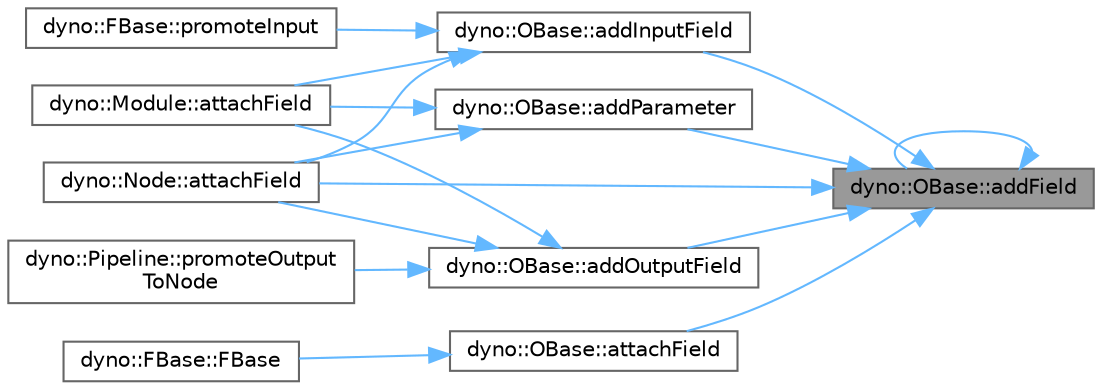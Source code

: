 digraph "dyno::OBase::addField"
{
 // LATEX_PDF_SIZE
  bgcolor="transparent";
  edge [fontname=Helvetica,fontsize=10,labelfontname=Helvetica,labelfontsize=10];
  node [fontname=Helvetica,fontsize=10,shape=box,height=0.2,width=0.4];
  rankdir="RL";
  Node1 [id="Node000001",label="dyno::OBase::addField",height=0.2,width=0.4,color="gray40", fillcolor="grey60", style="filled", fontcolor="black",tooltip="Add a field to Base FieldID will be set to the name of Field by default."];
  Node1 -> Node1 [id="edge1_Node000001_Node000001",dir="back",color="steelblue1",style="solid",tooltip=" "];
  Node1 -> Node2 [id="edge2_Node000001_Node000002",dir="back",color="steelblue1",style="solid",tooltip=" "];
  Node2 [id="Node000002",label="dyno::OBase::addInputField",height=0.2,width=0.4,color="grey40", fillcolor="white", style="filled",URL="$classdyno_1_1_o_base.html#aeb029950eebd2b04ba38992f908d7783",tooltip=" "];
  Node2 -> Node3 [id="edge3_Node000002_Node000003",dir="back",color="steelblue1",style="solid",tooltip=" "];
  Node3 [id="Node000003",label="dyno::Module::attachField",height=0.2,width=0.4,color="grey40", fillcolor="white", style="filled",URL="$classdyno_1_1_module.html#af5144714bef507ab31afe6d902ab2e65",tooltip="Attach a field to Base."];
  Node2 -> Node4 [id="edge4_Node000002_Node000004",dir="back",color="steelblue1",style="solid",tooltip=" "];
  Node4 [id="Node000004",label="dyno::Node::attachField",height=0.2,width=0.4,color="grey40", fillcolor="white", style="filled",URL="$classdyno_1_1_node.html#a078cb4723af7fe4b6c33917d77e3f049",tooltip="Attach a field to Node."];
  Node2 -> Node5 [id="edge5_Node000002_Node000005",dir="back",color="steelblue1",style="solid",tooltip=" "];
  Node5 [id="Node000005",label="dyno::FBase::promoteInput",height=0.2,width=0.4,color="grey40", fillcolor="white", style="filled",URL="$classdyno_1_1_f_base.html#ab8937f619a1efe09b3538d2b086ec288",tooltip="Display a state field as an input field."];
  Node1 -> Node6 [id="edge6_Node000001_Node000006",dir="back",color="steelblue1",style="solid",tooltip=" "];
  Node6 [id="Node000006",label="dyno::OBase::addOutputField",height=0.2,width=0.4,color="grey40", fillcolor="white", style="filled",URL="$classdyno_1_1_o_base.html#a93a9bcaeabeccd666019e718bdde1dd2",tooltip=" "];
  Node6 -> Node3 [id="edge7_Node000006_Node000003",dir="back",color="steelblue1",style="solid",tooltip=" "];
  Node6 -> Node4 [id="edge8_Node000006_Node000004",dir="back",color="steelblue1",style="solid",tooltip=" "];
  Node6 -> Node7 [id="edge9_Node000006_Node000007",dir="back",color="steelblue1",style="solid",tooltip=" "];
  Node7 [id="Node000007",label="dyno::Pipeline::promoteOutput\lToNode",height=0.2,width=0.4,color="grey40", fillcolor="white", style="filled",URL="$classdyno_1_1_pipeline.html#a43652b47a395830dbf5c5840ecc3d67e",tooltip=" "];
  Node1 -> Node8 [id="edge10_Node000001_Node000008",dir="back",color="steelblue1",style="solid",tooltip=" "];
  Node8 [id="Node000008",label="dyno::OBase::addParameter",height=0.2,width=0.4,color="grey40", fillcolor="white", style="filled",URL="$classdyno_1_1_o_base.html#a3ddbd72e8dda9b52a0306a8489326124",tooltip=" "];
  Node8 -> Node3 [id="edge11_Node000008_Node000003",dir="back",color="steelblue1",style="solid",tooltip=" "];
  Node8 -> Node4 [id="edge12_Node000008_Node000004",dir="back",color="steelblue1",style="solid",tooltip=" "];
  Node1 -> Node9 [id="edge13_Node000001_Node000009",dir="back",color="steelblue1",style="solid",tooltip=" "];
  Node9 [id="Node000009",label="dyno::OBase::attachField",height=0.2,width=0.4,color="grey40", fillcolor="white", style="filled",URL="$classdyno_1_1_o_base.html#a19cd186d305dca33384552b39dd84fcd",tooltip="Attach a field to Base."];
  Node9 -> Node10 [id="edge14_Node000009_Node000010",dir="back",color="steelblue1",style="solid",tooltip=" "];
  Node10 [id="Node000010",label="dyno::FBase::FBase",height=0.2,width=0.4,color="grey40", fillcolor="white", style="filled",URL="$classdyno_1_1_f_base.html#afcee052dcc84cd6ab97949bf11bf3ba2",tooltip=" "];
  Node1 -> Node4 [id="edge15_Node000001_Node000004",dir="back",color="steelblue1",style="solid",tooltip=" "];
}
